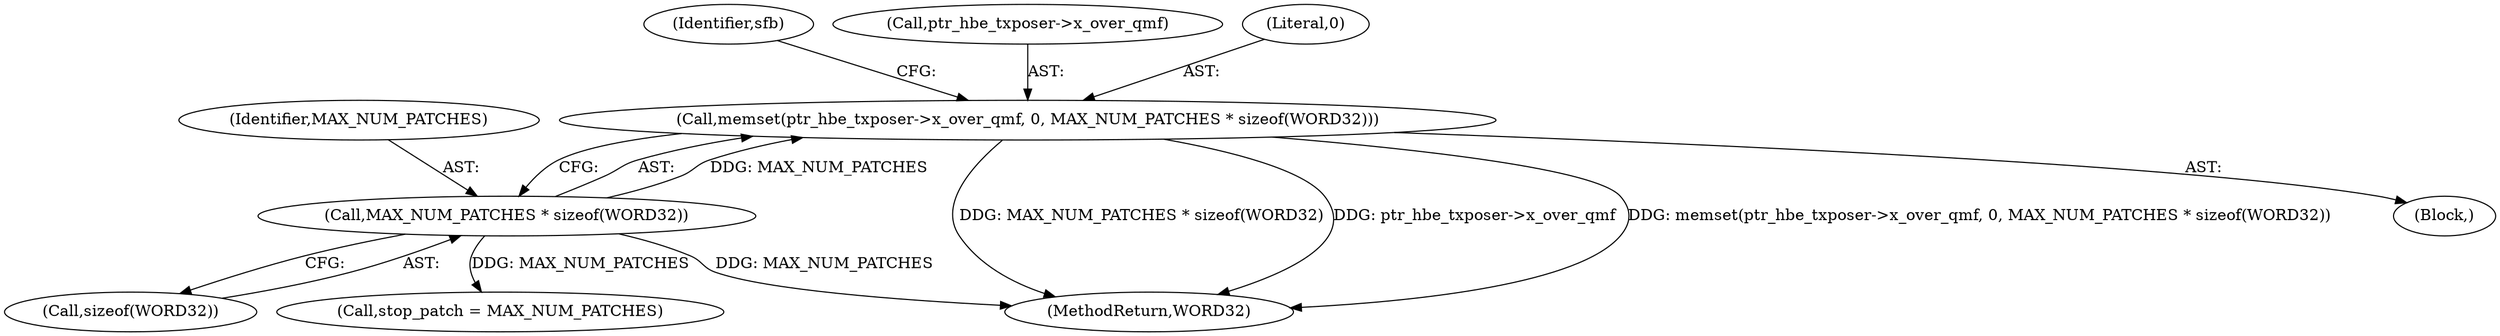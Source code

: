 digraph "0_Android_04e8cd58f075bec5892e369c8deebca9c67e855c_4@API" {
"1000400" [label="(Call,memset(ptr_hbe_txposer->x_over_qmf, 0, MAX_NUM_PATCHES * sizeof(WORD32)))"];
"1000405" [label="(Call,MAX_NUM_PATCHES * sizeof(WORD32))"];
"1000410" [label="(Identifier,sfb)"];
"1000406" [label="(Identifier,MAX_NUM_PATCHES)"];
"1000400" [label="(Call,memset(ptr_hbe_txposer->x_over_qmf, 0, MAX_NUM_PATCHES * sizeof(WORD32)))"];
"1000571" [label="(MethodReturn,WORD32)"];
"1000401" [label="(Call,ptr_hbe_txposer->x_over_qmf)"];
"1000407" [label="(Call,sizeof(WORD32))"];
"1000405" [label="(Call,MAX_NUM_PATCHES * sizeof(WORD32))"];
"1000114" [label="(Block,)"];
"1000404" [label="(Literal,0)"];
"1000415" [label="(Call,stop_patch = MAX_NUM_PATCHES)"];
"1000400" -> "1000114"  [label="AST: "];
"1000400" -> "1000405"  [label="CFG: "];
"1000401" -> "1000400"  [label="AST: "];
"1000404" -> "1000400"  [label="AST: "];
"1000405" -> "1000400"  [label="AST: "];
"1000410" -> "1000400"  [label="CFG: "];
"1000400" -> "1000571"  [label="DDG: MAX_NUM_PATCHES * sizeof(WORD32)"];
"1000400" -> "1000571"  [label="DDG: ptr_hbe_txposer->x_over_qmf"];
"1000400" -> "1000571"  [label="DDG: memset(ptr_hbe_txposer->x_over_qmf, 0, MAX_NUM_PATCHES * sizeof(WORD32))"];
"1000405" -> "1000400"  [label="DDG: MAX_NUM_PATCHES"];
"1000405" -> "1000407"  [label="CFG: "];
"1000406" -> "1000405"  [label="AST: "];
"1000407" -> "1000405"  [label="AST: "];
"1000405" -> "1000571"  [label="DDG: MAX_NUM_PATCHES"];
"1000405" -> "1000415"  [label="DDG: MAX_NUM_PATCHES"];
}

